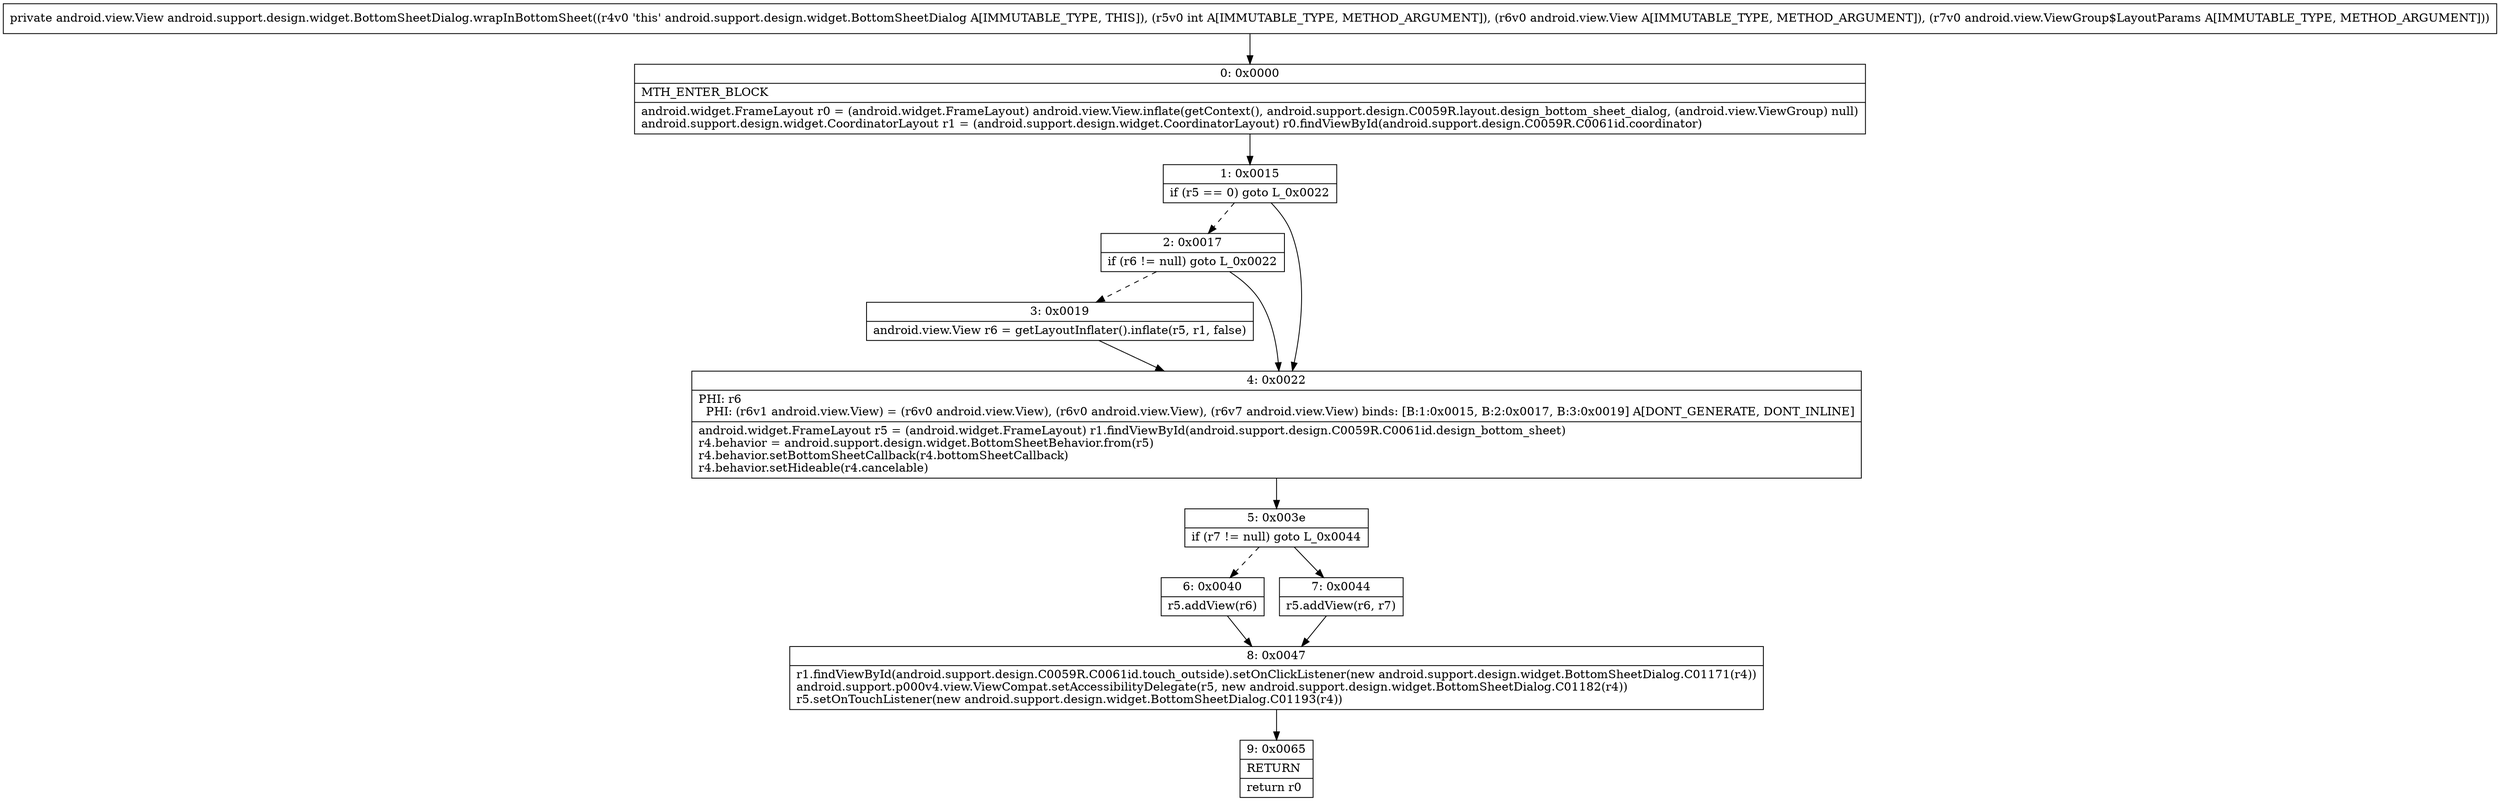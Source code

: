 digraph "CFG forandroid.support.design.widget.BottomSheetDialog.wrapInBottomSheet(ILandroid\/view\/View;Landroid\/view\/ViewGroup$LayoutParams;)Landroid\/view\/View;" {
Node_0 [shape=record,label="{0\:\ 0x0000|MTH_ENTER_BLOCK\l|android.widget.FrameLayout r0 = (android.widget.FrameLayout) android.view.View.inflate(getContext(), android.support.design.C0059R.layout.design_bottom_sheet_dialog, (android.view.ViewGroup) null)\landroid.support.design.widget.CoordinatorLayout r1 = (android.support.design.widget.CoordinatorLayout) r0.findViewById(android.support.design.C0059R.C0061id.coordinator)\l}"];
Node_1 [shape=record,label="{1\:\ 0x0015|if (r5 == 0) goto L_0x0022\l}"];
Node_2 [shape=record,label="{2\:\ 0x0017|if (r6 != null) goto L_0x0022\l}"];
Node_3 [shape=record,label="{3\:\ 0x0019|android.view.View r6 = getLayoutInflater().inflate(r5, r1, false)\l}"];
Node_4 [shape=record,label="{4\:\ 0x0022|PHI: r6 \l  PHI: (r6v1 android.view.View) = (r6v0 android.view.View), (r6v0 android.view.View), (r6v7 android.view.View) binds: [B:1:0x0015, B:2:0x0017, B:3:0x0019] A[DONT_GENERATE, DONT_INLINE]\l|android.widget.FrameLayout r5 = (android.widget.FrameLayout) r1.findViewById(android.support.design.C0059R.C0061id.design_bottom_sheet)\lr4.behavior = android.support.design.widget.BottomSheetBehavior.from(r5)\lr4.behavior.setBottomSheetCallback(r4.bottomSheetCallback)\lr4.behavior.setHideable(r4.cancelable)\l}"];
Node_5 [shape=record,label="{5\:\ 0x003e|if (r7 != null) goto L_0x0044\l}"];
Node_6 [shape=record,label="{6\:\ 0x0040|r5.addView(r6)\l}"];
Node_7 [shape=record,label="{7\:\ 0x0044|r5.addView(r6, r7)\l}"];
Node_8 [shape=record,label="{8\:\ 0x0047|r1.findViewById(android.support.design.C0059R.C0061id.touch_outside).setOnClickListener(new android.support.design.widget.BottomSheetDialog.C01171(r4))\landroid.support.p000v4.view.ViewCompat.setAccessibilityDelegate(r5, new android.support.design.widget.BottomSheetDialog.C01182(r4))\lr5.setOnTouchListener(new android.support.design.widget.BottomSheetDialog.C01193(r4))\l}"];
Node_9 [shape=record,label="{9\:\ 0x0065|RETURN\l|return r0\l}"];
MethodNode[shape=record,label="{private android.view.View android.support.design.widget.BottomSheetDialog.wrapInBottomSheet((r4v0 'this' android.support.design.widget.BottomSheetDialog A[IMMUTABLE_TYPE, THIS]), (r5v0 int A[IMMUTABLE_TYPE, METHOD_ARGUMENT]), (r6v0 android.view.View A[IMMUTABLE_TYPE, METHOD_ARGUMENT]), (r7v0 android.view.ViewGroup$LayoutParams A[IMMUTABLE_TYPE, METHOD_ARGUMENT])) }"];
MethodNode -> Node_0;
Node_0 -> Node_1;
Node_1 -> Node_2[style=dashed];
Node_1 -> Node_4;
Node_2 -> Node_3[style=dashed];
Node_2 -> Node_4;
Node_3 -> Node_4;
Node_4 -> Node_5;
Node_5 -> Node_6[style=dashed];
Node_5 -> Node_7;
Node_6 -> Node_8;
Node_7 -> Node_8;
Node_8 -> Node_9;
}

